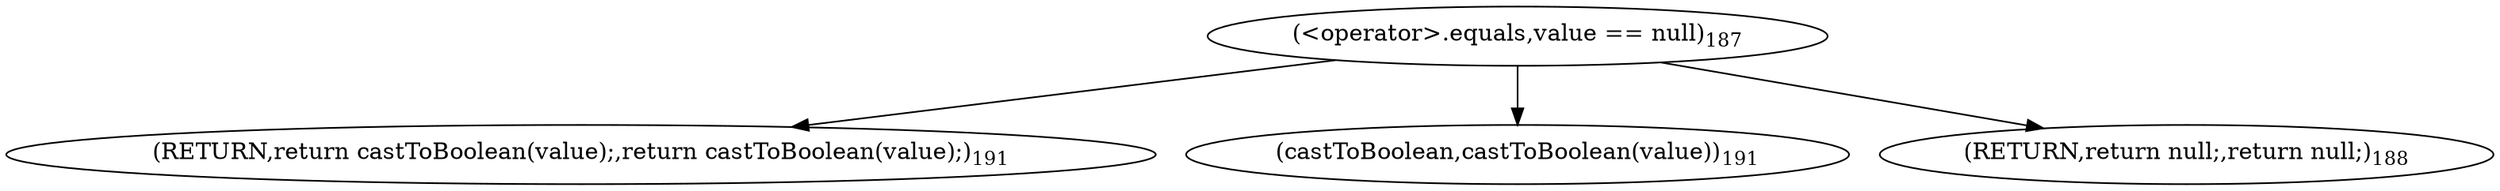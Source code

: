 digraph "getBoolean" {  
"634" [label = <(RETURN,return castToBoolean(value);,return castToBoolean(value);)<SUB>191</SUB>> ]
"628" [label = <(&lt;operator&gt;.equals,value == null)<SUB>187</SUB>> ]
"635" [label = <(castToBoolean,castToBoolean(value))<SUB>191</SUB>> ]
"632" [label = <(RETURN,return null;,return null;)<SUB>188</SUB>> ]
  "628" -> "634" 
  "628" -> "635" 
  "628" -> "632" 
}
